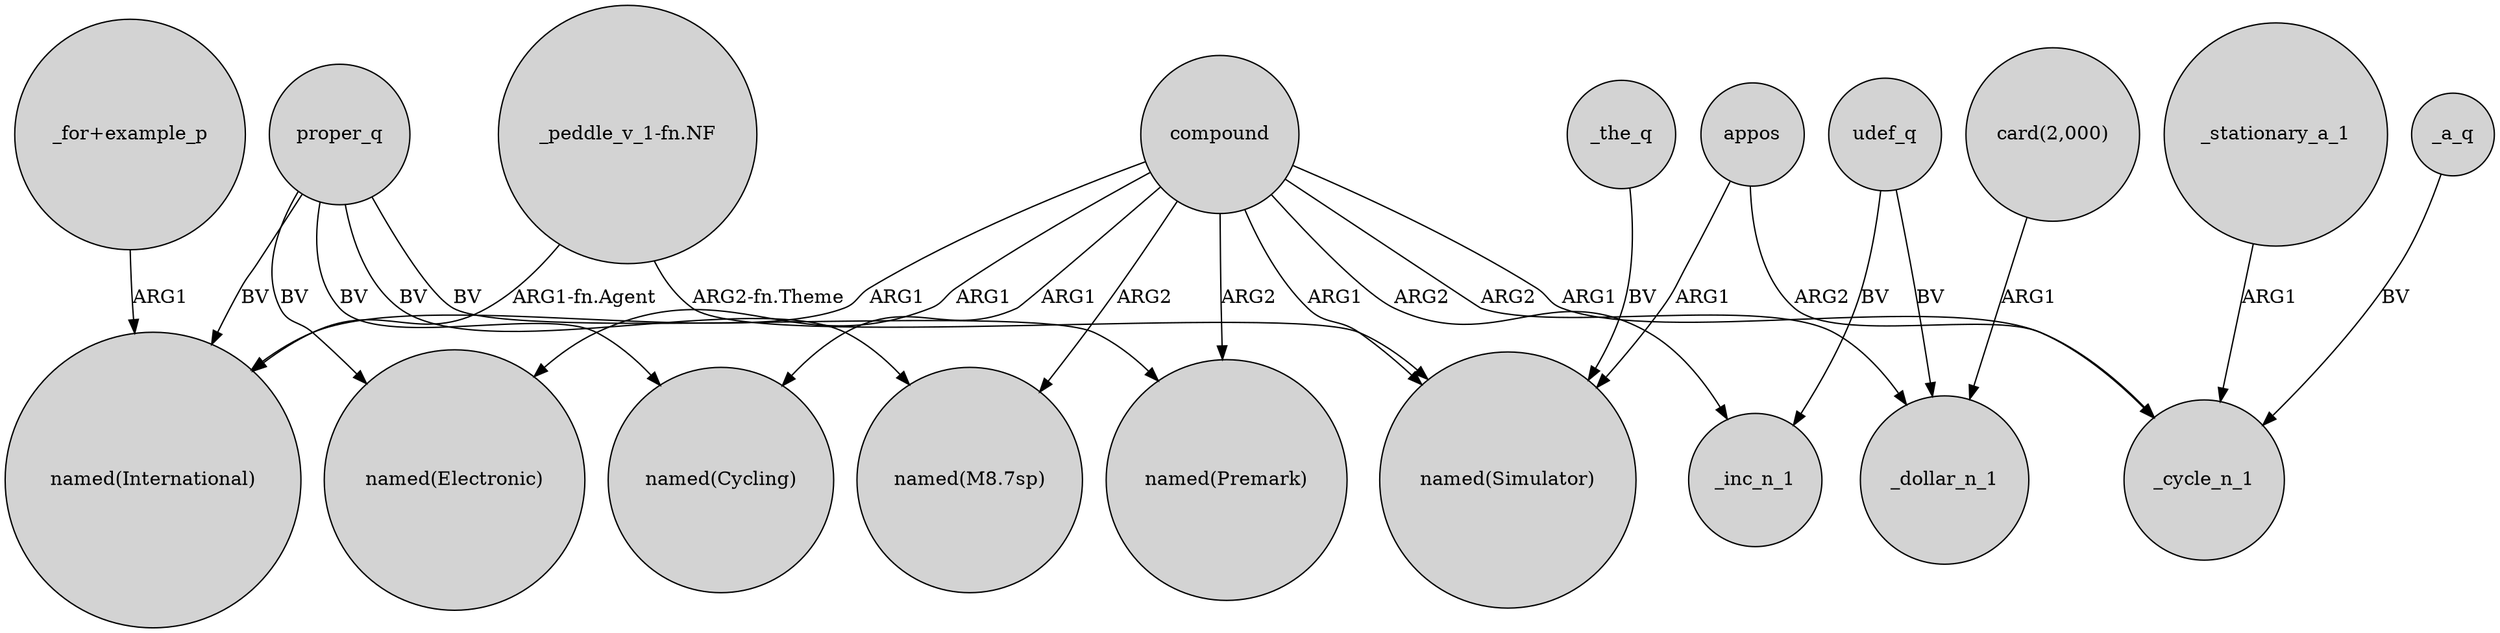 digraph {
	node [shape=circle style=filled]
	compound -> "named(International)" [label=ARG1]
	"card(2,000)" -> _dollar_n_1 [label=ARG1]
	udef_q -> _inc_n_1 [label=BV]
	compound -> "named(Electronic)" [label=ARG1]
	proper_q -> "named(Electronic)" [label=BV]
	appos -> "named(Simulator)" [label=ARG1]
	_a_q -> _cycle_n_1 [label=BV]
	proper_q -> "named(Cycling)" [label=BV]
	"_for+example_p" -> "named(International)" [label=ARG1]
	proper_q -> "named(M8.7sp)" [label=BV]
	compound -> "named(Premark)" [label=ARG2]
	appos -> _cycle_n_1 [label=ARG2]
	compound -> _cycle_n_1 [label=ARG1]
	compound -> "named(Cycling)" [label=ARG1]
	compound -> "named(M8.7sp)" [label=ARG2]
	_stationary_a_1 -> _cycle_n_1 [label=ARG1]
	_the_q -> "named(Simulator)" [label=BV]
	"_peddle_v_1-fn.NF" -> "named(Simulator)" [label="ARG2-fn.Theme"]
	compound -> "named(Simulator)" [label=ARG1]
	compound -> _dollar_n_1 [label=ARG2]
	proper_q -> "named(Premark)" [label=BV]
	compound -> _inc_n_1 [label=ARG2]
	"_peddle_v_1-fn.NF" -> "named(International)" [label="ARG1-fn.Agent"]
	udef_q -> _dollar_n_1 [label=BV]
	proper_q -> "named(International)" [label=BV]
}

